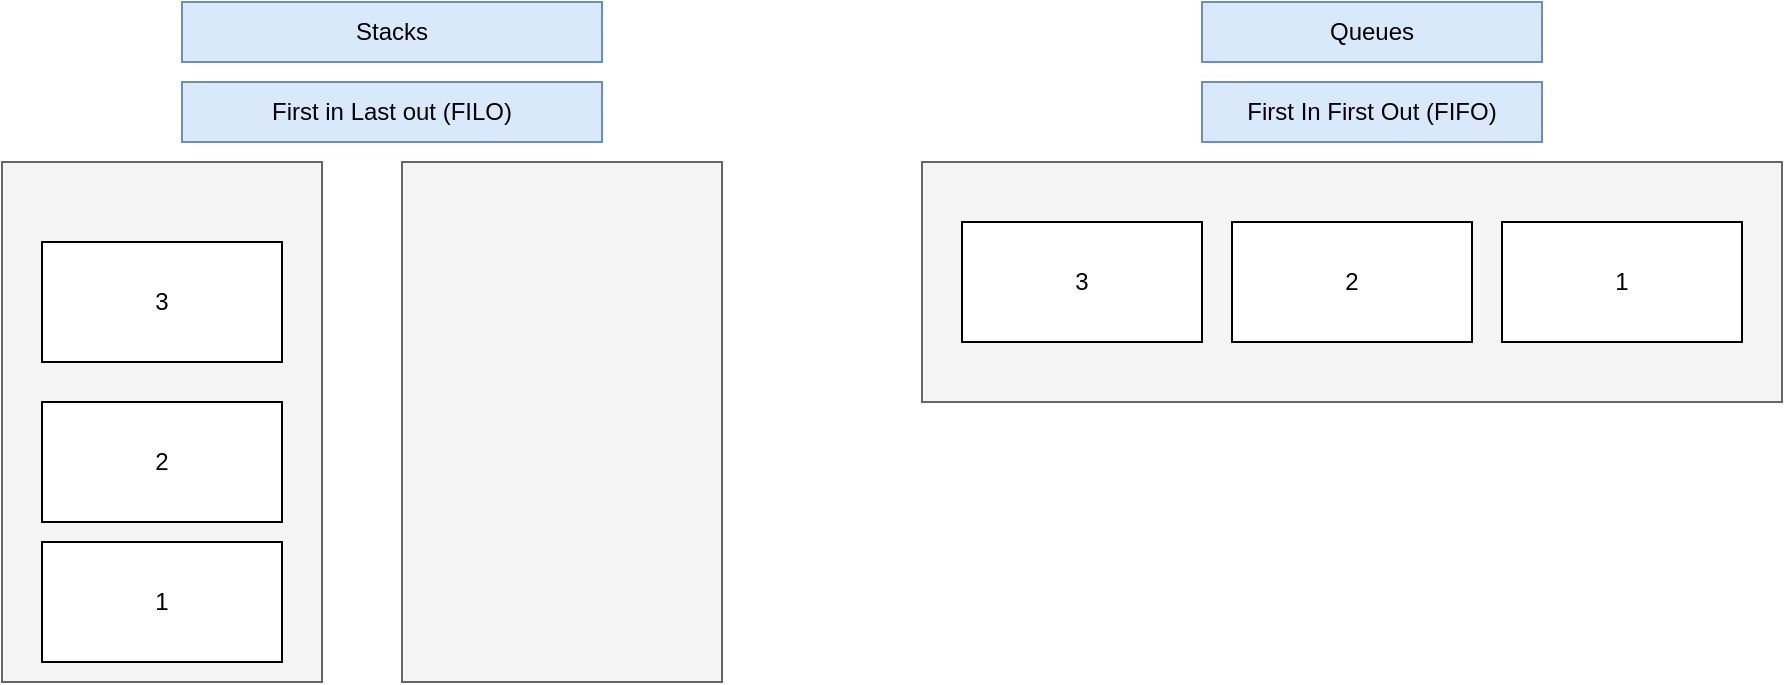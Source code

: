 <mxfile version="13.1.3">
    <diagram id="6hGFLwfOUW9BJ-s0fimq" name="Page-1">
        <mxGraphModel dx="973" dy="473" grid="1" gridSize="10" guides="1" tooltips="1" connect="1" arrows="1" fold="1" page="1" pageScale="1" pageWidth="827" pageHeight="1169" math="0" shadow="0">
            <root>
                <mxCell id="0"/>
                <mxCell id="1" parent="0"/>
                <mxCell id="8" value="" style="rounded=0;whiteSpace=wrap;html=1;fillColor=#f5f5f5;strokeColor=#666666;fontColor=#333333;" vertex="1" parent="1">
                    <mxGeometry x="230" y="120" width="160" height="260" as="geometry"/>
                </mxCell>
                <mxCell id="2" value="" style="rounded=0;whiteSpace=wrap;html=1;fillColor=#f5f5f5;strokeColor=#666666;fontColor=#333333;" vertex="1" parent="1">
                    <mxGeometry x="30" y="120" width="160" height="260" as="geometry"/>
                </mxCell>
                <mxCell id="4" value="3" style="rounded=0;whiteSpace=wrap;html=1;" vertex="1" parent="1">
                    <mxGeometry x="50" y="160" width="120" height="60" as="geometry"/>
                </mxCell>
                <mxCell id="5" value="2" style="rounded=0;whiteSpace=wrap;html=1;" vertex="1" parent="1">
                    <mxGeometry x="50" y="240" width="120" height="60" as="geometry"/>
                </mxCell>
                <mxCell id="6" value="1" style="rounded=0;whiteSpace=wrap;html=1;" vertex="1" parent="1">
                    <mxGeometry x="50" y="310" width="120" height="60" as="geometry"/>
                </mxCell>
                <mxCell id="11" value="Stacks" style="text;html=1;strokeColor=#6c8ebf;fillColor=#dae8fc;align=center;verticalAlign=middle;whiteSpace=wrap;rounded=0;fontColor=#000000;" vertex="1" parent="1">
                    <mxGeometry x="120" y="40" width="210" height="30" as="geometry"/>
                </mxCell>
                <mxCell id="12" value="" style="rounded=0;whiteSpace=wrap;html=1;fontColor=#333333;fillColor=#f5f5f5;strokeColor=#666666;" vertex="1" parent="1">
                    <mxGeometry x="490" y="120" width="430" height="120" as="geometry"/>
                </mxCell>
                <mxCell id="13" value="3" style="rounded=0;whiteSpace=wrap;html=1;" vertex="1" parent="1">
                    <mxGeometry x="510" y="150" width="120" height="60" as="geometry"/>
                </mxCell>
                <mxCell id="14" value="2" style="rounded=0;whiteSpace=wrap;html=1;" vertex="1" parent="1">
                    <mxGeometry x="645" y="150" width="120" height="60" as="geometry"/>
                </mxCell>
                <mxCell id="15" value="1" style="rounded=0;whiteSpace=wrap;html=1;" vertex="1" parent="1">
                    <mxGeometry x="780" y="150" width="120" height="60" as="geometry"/>
                </mxCell>
                <mxCell id="16" value="Queues" style="rounded=0;whiteSpace=wrap;html=1;fillColor=#dae8fc;strokeColor=#6c8ebf;fontColor=#000000;" vertex="1" parent="1">
                    <mxGeometry x="630" y="40" width="170" height="30" as="geometry"/>
                </mxCell>
                <mxCell id="17" value="First in Last out (FILO)" style="text;html=1;strokeColor=#6c8ebf;fillColor=#dae8fc;align=center;verticalAlign=middle;whiteSpace=wrap;rounded=0;fontColor=#000000;" vertex="1" parent="1">
                    <mxGeometry x="120" y="80" width="210" height="30" as="geometry"/>
                </mxCell>
                <mxCell id="18" value="First In First Out (FIFO)" style="rounded=0;whiteSpace=wrap;html=1;fillColor=#dae8fc;strokeColor=#6c8ebf;fontColor=#000000;" vertex="1" parent="1">
                    <mxGeometry x="630" y="80" width="170" height="30" as="geometry"/>
                </mxCell>
            </root>
        </mxGraphModel>
    </diagram>
</mxfile>